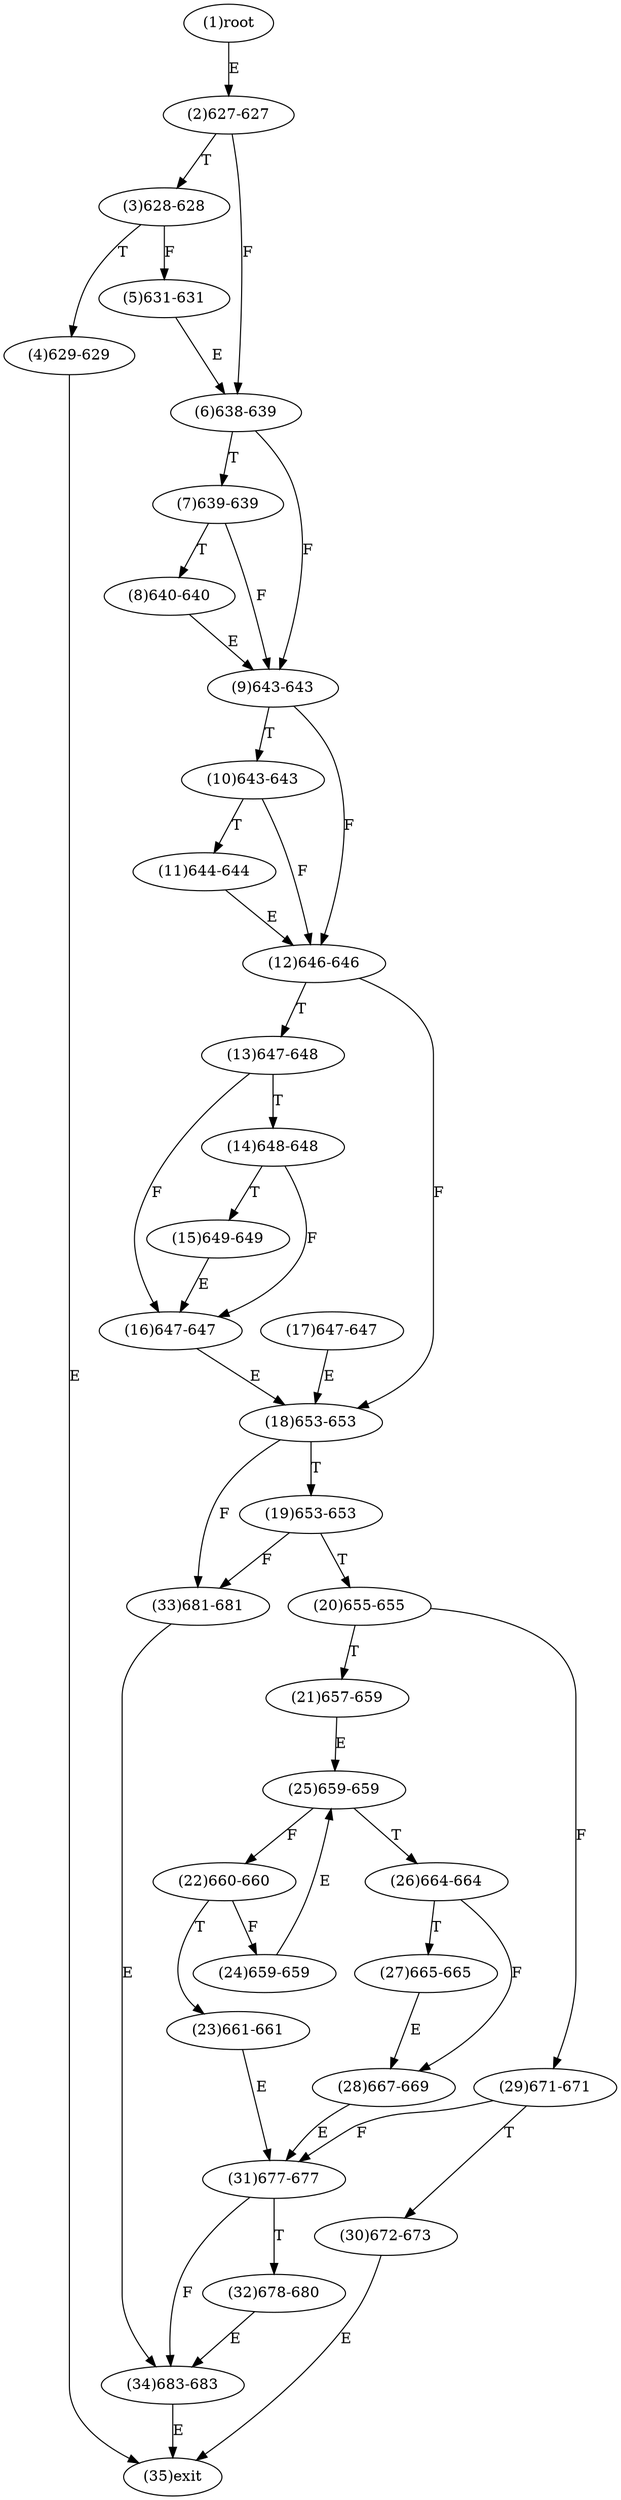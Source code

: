 digraph "" { 
1[ label="(1)root"];
2[ label="(2)627-627"];
3[ label="(3)628-628"];
4[ label="(4)629-629"];
5[ label="(5)631-631"];
6[ label="(6)638-639"];
7[ label="(7)639-639"];
8[ label="(8)640-640"];
9[ label="(9)643-643"];
10[ label="(10)643-643"];
11[ label="(11)644-644"];
12[ label="(12)646-646"];
13[ label="(13)647-648"];
14[ label="(14)648-648"];
15[ label="(15)649-649"];
17[ label="(17)647-647"];
16[ label="(16)647-647"];
19[ label="(19)653-653"];
18[ label="(18)653-653"];
21[ label="(21)657-659"];
20[ label="(20)655-655"];
23[ label="(23)661-661"];
22[ label="(22)660-660"];
25[ label="(25)659-659"];
24[ label="(24)659-659"];
27[ label="(27)665-665"];
26[ label="(26)664-664"];
29[ label="(29)671-671"];
28[ label="(28)667-669"];
31[ label="(31)677-677"];
30[ label="(30)672-673"];
34[ label="(34)683-683"];
35[ label="(35)exit"];
32[ label="(32)678-680"];
33[ label="(33)681-681"];
1->2[ label="E"];
2->6[ label="F"];
2->3[ label="T"];
3->5[ label="F"];
3->4[ label="T"];
4->35[ label="E"];
5->6[ label="E"];
6->9[ label="F"];
6->7[ label="T"];
7->9[ label="F"];
7->8[ label="T"];
8->9[ label="E"];
9->12[ label="F"];
9->10[ label="T"];
10->12[ label="F"];
10->11[ label="T"];
11->12[ label="E"];
12->18[ label="F"];
12->13[ label="T"];
13->16[ label="F"];
13->14[ label="T"];
14->16[ label="F"];
14->15[ label="T"];
15->16[ label="E"];
16->18[ label="E"];
17->18[ label="E"];
18->33[ label="F"];
18->19[ label="T"];
19->33[ label="F"];
19->20[ label="T"];
20->29[ label="F"];
20->21[ label="T"];
21->25[ label="E"];
22->24[ label="F"];
22->23[ label="T"];
23->31[ label="E"];
24->25[ label="E"];
25->22[ label="F"];
25->26[ label="T"];
26->28[ label="F"];
26->27[ label="T"];
27->28[ label="E"];
28->31[ label="E"];
29->31[ label="F"];
29->30[ label="T"];
30->35[ label="E"];
31->34[ label="F"];
31->32[ label="T"];
32->34[ label="E"];
33->34[ label="E"];
34->35[ label="E"];
}